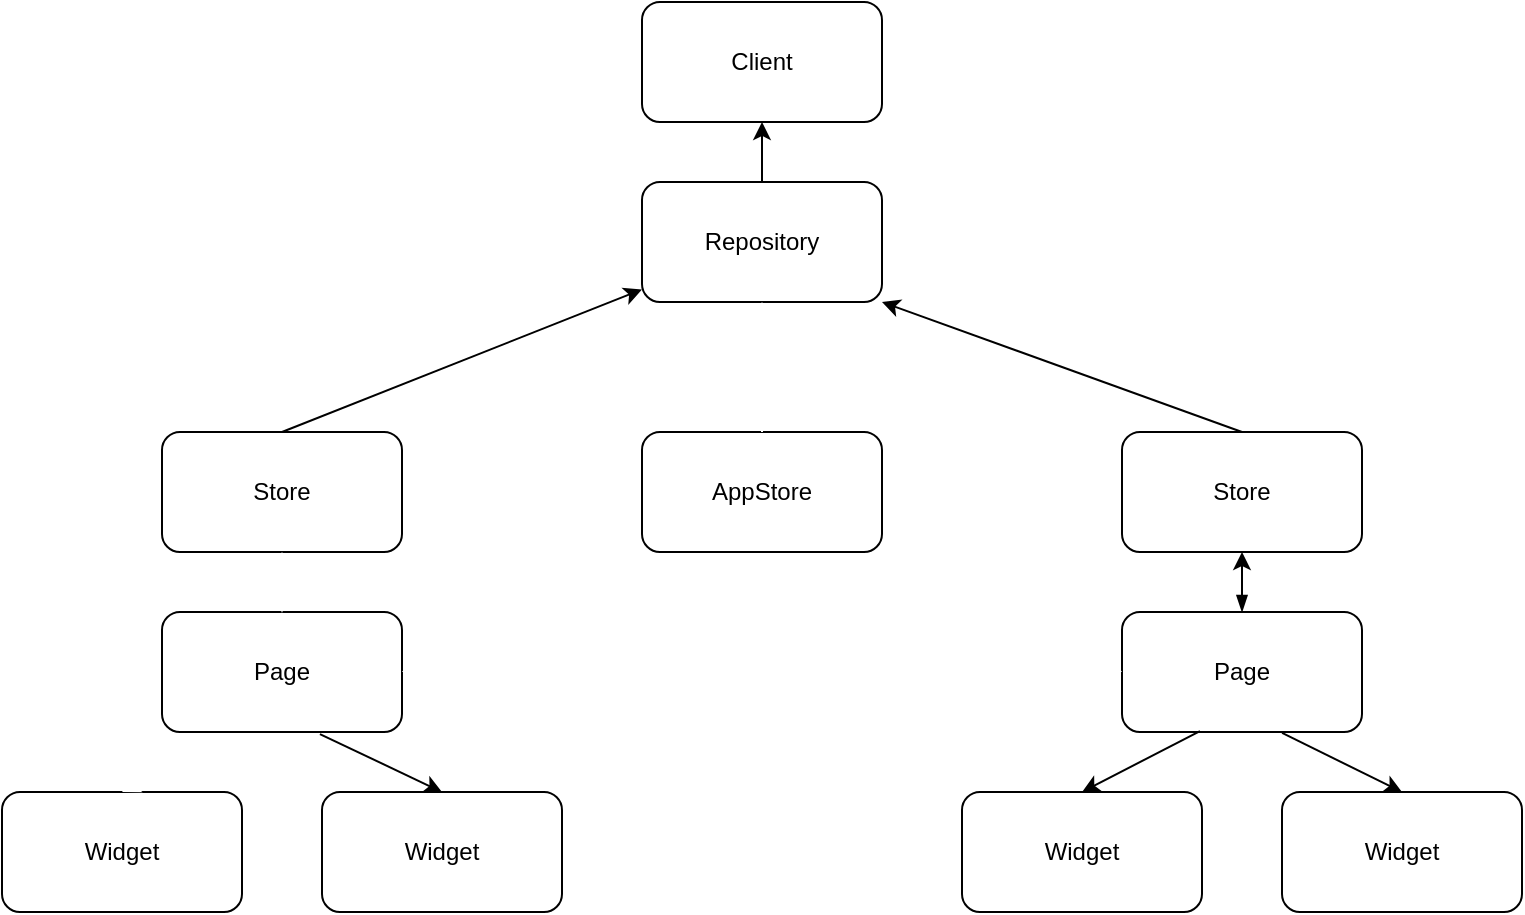 <mxfile version="13.1.3">
    <diagram id="6hGFLwfOUW9BJ-s0fimq" name="Diagram">
        <mxGraphModel dx="1456" dy="1270" grid="1" gridSize="10" guides="1" tooltips="1" connect="1" arrows="1" fold="1" page="1" pageScale="1" pageWidth="827" pageHeight="1169" math="0" shadow="0">
            <root>
                <mxCell id="0"/>
                <mxCell id="1" parent="0"/>
                <mxCell id="2" value="Page" style="rounded=1;whiteSpace=wrap;html=1;" parent="1" vertex="1">
                    <mxGeometry x="594" y="465" width="120" height="60" as="geometry"/>
                </mxCell>
                <mxCell id="3" value="Widget" style="rounded=1;whiteSpace=wrap;html=1;" parent="1" vertex="1">
                    <mxGeometry x="514" y="555" width="120" height="60" as="geometry"/>
                </mxCell>
                <mxCell id="4" value="Widget" style="rounded=1;whiteSpace=wrap;html=1;" parent="1" vertex="1">
                    <mxGeometry x="674" y="555" width="120" height="60" as="geometry"/>
                </mxCell>
                <mxCell id="5" value="" style="endArrow=classic;html=1;exitX=0.325;exitY=0.992;exitDx=0;exitDy=0;exitPerimeter=0;entryX=0.5;entryY=0;entryDx=0;entryDy=0;" parent="1" source="2" target="3" edge="1">
                    <mxGeometry width="50" height="50" relative="1" as="geometry">
                        <mxPoint x="604" y="575" as="sourcePoint"/>
                        <mxPoint x="594" y="690.5" as="targetPoint"/>
                    </mxGeometry>
                </mxCell>
                <mxCell id="6" value="" style="endArrow=classic;html=1;exitX=0.667;exitY=1.008;exitDx=0;exitDy=0;exitPerimeter=0;entryX=0.5;entryY=0;entryDx=0;entryDy=0;" parent="1" source="2" target="4" edge="1">
                    <mxGeometry width="50" height="50" relative="1" as="geometry">
                        <mxPoint x="624" y="665" as="sourcePoint"/>
                        <mxPoint x="674" y="680.5" as="targetPoint"/>
                    </mxGeometry>
                </mxCell>
                <mxCell id="7" value="Store" style="rounded=1;whiteSpace=wrap;html=1;" parent="1" vertex="1">
                    <mxGeometry x="594" y="375" width="120" height="60" as="geometry"/>
                </mxCell>
                <mxCell id="8" value="" style="endArrow=classic;html=1;entryX=0.5;entryY=1;entryDx=0;entryDy=0;exitX=0.5;exitY=0;exitDx=0;exitDy=0;startArrow=blockThin;startFill=1;" parent="1" source="2" target="7" edge="1">
                    <mxGeometry width="50" height="50" relative="1" as="geometry">
                        <mxPoint x="604" y="545" as="sourcePoint"/>
                        <mxPoint x="654" y="495" as="targetPoint"/>
                    </mxGeometry>
                </mxCell>
                <mxCell id="9" value="Repository" style="rounded=1;whiteSpace=wrap;html=1;" parent="1" vertex="1">
                    <mxGeometry x="354" y="250" width="120" height="60" as="geometry"/>
                </mxCell>
                <mxCell id="10" value="" style="endArrow=classic;html=1;entryX=1;entryY=1;entryDx=0;entryDy=0;exitX=0.5;exitY=0;exitDx=0;exitDy=0;" parent="1" source="7" target="9" edge="1">
                    <mxGeometry width="50" height="50" relative="1" as="geometry">
                        <mxPoint x="364" y="450" as="sourcePoint"/>
                        <mxPoint x="414" y="340" as="targetPoint"/>
                    </mxGeometry>
                </mxCell>
                <mxCell id="11" value="Client" style="rounded=1;whiteSpace=wrap;html=1;" parent="1" vertex="1">
                    <mxGeometry x="354" y="160" width="120" height="60" as="geometry"/>
                </mxCell>
                <mxCell id="12" value="" style="endArrow=classic;html=1;exitX=0.5;exitY=0;exitDx=0;exitDy=0;" parent="1" source="9" target="11" edge="1">
                    <mxGeometry width="50" height="50" relative="1" as="geometry">
                        <mxPoint x="384" y="370" as="sourcePoint"/>
                        <mxPoint x="434" y="320" as="targetPoint"/>
                    </mxGeometry>
                </mxCell>
                <mxCell id="13" value="Page" style="rounded=1;whiteSpace=wrap;html=1;" parent="1" vertex="1">
                    <mxGeometry x="114" y="465" width="120" height="60" as="geometry"/>
                </mxCell>
                <mxCell id="14" value="Widget" style="rounded=1;whiteSpace=wrap;html=1;" parent="1" vertex="1">
                    <mxGeometry x="34" y="555" width="120" height="60" as="geometry"/>
                </mxCell>
                <mxCell id="15" value="Widget" style="rounded=1;whiteSpace=wrap;html=1;" parent="1" vertex="1">
                    <mxGeometry x="194" y="555" width="120" height="60" as="geometry"/>
                </mxCell>
                <mxCell id="17" value="" style="endArrow=classic;html=1;entryX=0.5;entryY=0;entryDx=0;entryDy=0;exitX=0.658;exitY=1.017;exitDx=0;exitDy=0;exitPerimeter=0;" parent="1" source="13" target="15" edge="1">
                    <mxGeometry width="50" height="50" relative="1" as="geometry">
                        <mxPoint x="194" y="530" as="sourcePoint"/>
                        <mxPoint x="234" y="660" as="targetPoint"/>
                    </mxGeometry>
                </mxCell>
                <mxCell id="18" value="Store" style="rounded=1;whiteSpace=wrap;html=1;" parent="1" vertex="1">
                    <mxGeometry x="114" y="375" width="120" height="60" as="geometry"/>
                </mxCell>
                <mxCell id="19" value="" style="endArrow=classic;html=1;entryX=0.5;entryY=1;entryDx=0;entryDy=0;exitX=0.5;exitY=0;exitDx=0;exitDy=0;strokeColor=#FFFFFF;startArrow=blockThin;startFill=1;" parent="1" source="13" target="18" edge="1">
                    <mxGeometry width="50" height="50" relative="1" as="geometry">
                        <mxPoint x="124" y="545" as="sourcePoint"/>
                        <mxPoint x="174" y="495" as="targetPoint"/>
                    </mxGeometry>
                </mxCell>
                <mxCell id="20" value="" style="endArrow=classic;html=1;exitX=0.5;exitY=0;exitDx=0;exitDy=0;" parent="1" source="18" target="9" edge="1">
                    <mxGeometry width="50" height="50" relative="1" as="geometry">
                        <mxPoint x="534" y="540" as="sourcePoint"/>
                        <mxPoint x="414" y="340" as="targetPoint"/>
                    </mxGeometry>
                </mxCell>
                <mxCell id="21" value="" style="endArrow=classic;html=1;strokeColor=#FFFFFF;entryX=0.5;entryY=0;entryDx=0;entryDy=0;exitX=0.325;exitY=1.017;exitDx=0;exitDy=0;exitPerimeter=0;" edge="1" parent="1" source="13" target="14">
                    <mxGeometry width="50" height="50" relative="1" as="geometry">
                        <mxPoint x="334" y="510" as="sourcePoint"/>
                        <mxPoint x="384" y="460" as="targetPoint"/>
                    </mxGeometry>
                </mxCell>
                <mxCell id="22" value="AppStore" style="rounded=1;whiteSpace=wrap;html=1;" vertex="1" parent="1">
                    <mxGeometry x="354" y="375" width="120" height="60" as="geometry"/>
                </mxCell>
                <mxCell id="23" value="" style="endArrow=classic;startArrow=classic;html=1;strokeColor=#FFFFFF;exitX=1;exitY=0.5;exitDx=0;exitDy=0;entryX=0;entryY=1;entryDx=0;entryDy=0;" edge="1" parent="1" source="13" target="22">
                    <mxGeometry width="50" height="50" relative="1" as="geometry">
                        <mxPoint x="384" y="430" as="sourcePoint"/>
                        <mxPoint x="434" y="380" as="targetPoint"/>
                    </mxGeometry>
                </mxCell>
                <mxCell id="24" value="" style="endArrow=classic;startArrow=classic;html=1;strokeColor=#FFFFFF;entryX=0;entryY=0.5;entryDx=0;entryDy=0;exitX=1;exitY=1;exitDx=0;exitDy=0;" edge="1" parent="1" source="22" target="2">
                    <mxGeometry width="50" height="50" relative="1" as="geometry">
                        <mxPoint x="384" y="430" as="sourcePoint"/>
                        <mxPoint x="434" y="380" as="targetPoint"/>
                    </mxGeometry>
                </mxCell>
                <mxCell id="25" value="" style="endArrow=classic;html=1;strokeColor=#FFFFFF;entryX=0.5;entryY=1;entryDx=0;entryDy=0;exitX=0.5;exitY=0;exitDx=0;exitDy=0;" edge="1" parent="1" source="22" target="9">
                    <mxGeometry width="50" height="50" relative="1" as="geometry">
                        <mxPoint x="384" y="430" as="sourcePoint"/>
                        <mxPoint x="434" y="380" as="targetPoint"/>
                    </mxGeometry>
                </mxCell>
            </root>
        </mxGraphModel>
    </diagram>
</mxfile>